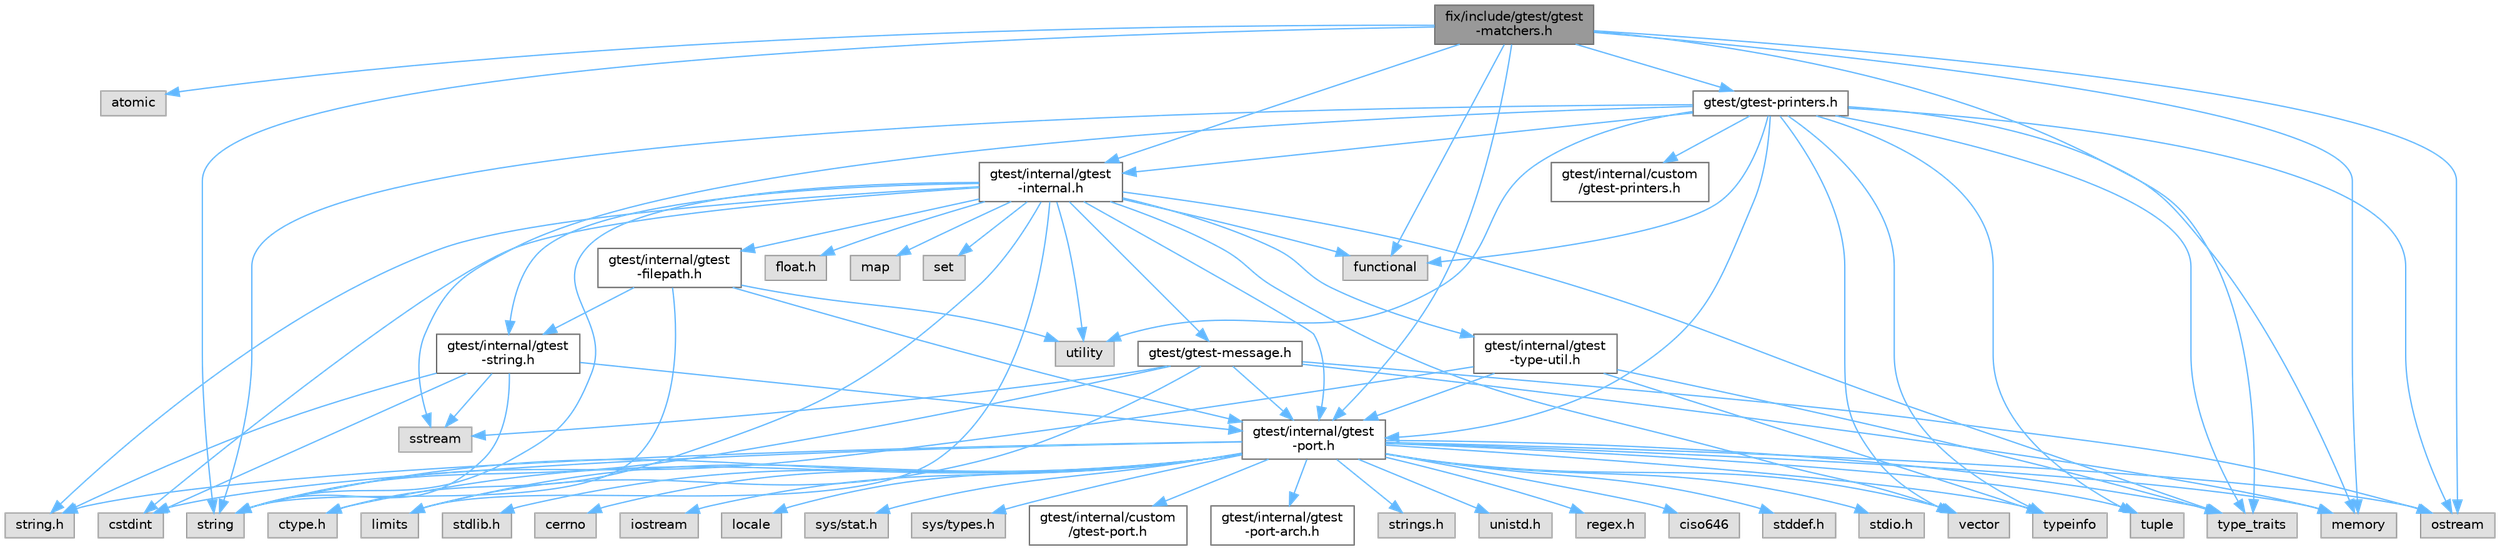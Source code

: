digraph "fix/include/gtest/gtest-matchers.h"
{
 // LATEX_PDF_SIZE
  bgcolor="transparent";
  edge [fontname=Helvetica,fontsize=10,labelfontname=Helvetica,labelfontsize=10];
  node [fontname=Helvetica,fontsize=10,shape=box,height=0.2,width=0.4];
  Node1 [id="Node000001",label="fix/include/gtest/gtest\l-matchers.h",height=0.2,width=0.4,color="gray40", fillcolor="grey60", style="filled", fontcolor="black",tooltip=" "];
  Node1 -> Node2 [id="edge1_Node000001_Node000002",color="steelblue1",style="solid",tooltip=" "];
  Node2 [id="Node000002",label="atomic",height=0.2,width=0.4,color="grey60", fillcolor="#E0E0E0", style="filled",tooltip=" "];
  Node1 -> Node3 [id="edge2_Node000001_Node000003",color="steelblue1",style="solid",tooltip=" "];
  Node3 [id="Node000003",label="functional",height=0.2,width=0.4,color="grey60", fillcolor="#E0E0E0", style="filled",tooltip=" "];
  Node1 -> Node4 [id="edge3_Node000001_Node000004",color="steelblue1",style="solid",tooltip=" "];
  Node4 [id="Node000004",label="memory",height=0.2,width=0.4,color="grey60", fillcolor="#E0E0E0", style="filled",tooltip=" "];
  Node1 -> Node5 [id="edge4_Node000001_Node000005",color="steelblue1",style="solid",tooltip=" "];
  Node5 [id="Node000005",label="ostream",height=0.2,width=0.4,color="grey60", fillcolor="#E0E0E0", style="filled",tooltip=" "];
  Node1 -> Node6 [id="edge5_Node000001_Node000006",color="steelblue1",style="solid",tooltip=" "];
  Node6 [id="Node000006",label="string",height=0.2,width=0.4,color="grey60", fillcolor="#E0E0E0", style="filled",tooltip=" "];
  Node1 -> Node7 [id="edge6_Node000001_Node000007",color="steelblue1",style="solid",tooltip=" "];
  Node7 [id="Node000007",label="type_traits",height=0.2,width=0.4,color="grey60", fillcolor="#E0E0E0", style="filled",tooltip=" "];
  Node1 -> Node8 [id="edge7_Node000001_Node000008",color="steelblue1",style="solid",tooltip=" "];
  Node8 [id="Node000008",label="gtest/gtest-printers.h",height=0.2,width=0.4,color="grey40", fillcolor="white", style="filled",URL="$gtest-printers_8h.html",tooltip=" "];
  Node8 -> Node3 [id="edge8_Node000008_Node000003",color="steelblue1",style="solid",tooltip=" "];
  Node8 -> Node4 [id="edge9_Node000008_Node000004",color="steelblue1",style="solid",tooltip=" "];
  Node8 -> Node5 [id="edge10_Node000008_Node000005",color="steelblue1",style="solid",tooltip=" "];
  Node8 -> Node9 [id="edge11_Node000008_Node000009",color="steelblue1",style="solid",tooltip=" "];
  Node9 [id="Node000009",label="sstream",height=0.2,width=0.4,color="grey60", fillcolor="#E0E0E0", style="filled",tooltip=" "];
  Node8 -> Node6 [id="edge12_Node000008_Node000006",color="steelblue1",style="solid",tooltip=" "];
  Node8 -> Node10 [id="edge13_Node000008_Node000010",color="steelblue1",style="solid",tooltip=" "];
  Node10 [id="Node000010",label="tuple",height=0.2,width=0.4,color="grey60", fillcolor="#E0E0E0", style="filled",tooltip=" "];
  Node8 -> Node7 [id="edge14_Node000008_Node000007",color="steelblue1",style="solid",tooltip=" "];
  Node8 -> Node11 [id="edge15_Node000008_Node000011",color="steelblue1",style="solid",tooltip=" "];
  Node11 [id="Node000011",label="typeinfo",height=0.2,width=0.4,color="grey60", fillcolor="#E0E0E0", style="filled",tooltip=" "];
  Node8 -> Node12 [id="edge16_Node000008_Node000012",color="steelblue1",style="solid",tooltip=" "];
  Node12 [id="Node000012",label="utility",height=0.2,width=0.4,color="grey60", fillcolor="#E0E0E0", style="filled",tooltip=" "];
  Node8 -> Node13 [id="edge17_Node000008_Node000013",color="steelblue1",style="solid",tooltip=" "];
  Node13 [id="Node000013",label="vector",height=0.2,width=0.4,color="grey60", fillcolor="#E0E0E0", style="filled",tooltip=" "];
  Node8 -> Node14 [id="edge18_Node000008_Node000014",color="steelblue1",style="solid",tooltip=" "];
  Node14 [id="Node000014",label="gtest/internal/gtest\l-internal.h",height=0.2,width=0.4,color="grey40", fillcolor="white", style="filled",URL="$gtest-internal_8h.html",tooltip=" "];
  Node14 -> Node15 [id="edge19_Node000014_Node000015",color="steelblue1",style="solid",tooltip=" "];
  Node15 [id="Node000015",label="gtest/internal/gtest\l-port.h",height=0.2,width=0.4,color="grey40", fillcolor="white", style="filled",URL="$gtest-port_8h.html",tooltip=" "];
  Node15 -> Node16 [id="edge20_Node000015_Node000016",color="steelblue1",style="solid",tooltip=" "];
  Node16 [id="Node000016",label="ciso646",height=0.2,width=0.4,color="grey60", fillcolor="#E0E0E0", style="filled",tooltip=" "];
  Node15 -> Node17 [id="edge21_Node000015_Node000017",color="steelblue1",style="solid",tooltip=" "];
  Node17 [id="Node000017",label="ctype.h",height=0.2,width=0.4,color="grey60", fillcolor="#E0E0E0", style="filled",tooltip=" "];
  Node15 -> Node18 [id="edge22_Node000015_Node000018",color="steelblue1",style="solid",tooltip=" "];
  Node18 [id="Node000018",label="stddef.h",height=0.2,width=0.4,color="grey60", fillcolor="#E0E0E0", style="filled",tooltip=" "];
  Node15 -> Node19 [id="edge23_Node000015_Node000019",color="steelblue1",style="solid",tooltip=" "];
  Node19 [id="Node000019",label="stdio.h",height=0.2,width=0.4,color="grey60", fillcolor="#E0E0E0", style="filled",tooltip=" "];
  Node15 -> Node20 [id="edge24_Node000015_Node000020",color="steelblue1",style="solid",tooltip=" "];
  Node20 [id="Node000020",label="stdlib.h",height=0.2,width=0.4,color="grey60", fillcolor="#E0E0E0", style="filled",tooltip=" "];
  Node15 -> Node21 [id="edge25_Node000015_Node000021",color="steelblue1",style="solid",tooltip=" "];
  Node21 [id="Node000021",label="string.h",height=0.2,width=0.4,color="grey60", fillcolor="#E0E0E0", style="filled",tooltip=" "];
  Node15 -> Node22 [id="edge26_Node000015_Node000022",color="steelblue1",style="solid",tooltip=" "];
  Node22 [id="Node000022",label="cerrno",height=0.2,width=0.4,color="grey60", fillcolor="#E0E0E0", style="filled",tooltip=" "];
  Node15 -> Node23 [id="edge27_Node000015_Node000023",color="steelblue1",style="solid",tooltip=" "];
  Node23 [id="Node000023",label="cstdint",height=0.2,width=0.4,color="grey60", fillcolor="#E0E0E0", style="filled",tooltip=" "];
  Node15 -> Node24 [id="edge28_Node000015_Node000024",color="steelblue1",style="solid",tooltip=" "];
  Node24 [id="Node000024",label="iostream",height=0.2,width=0.4,color="grey60", fillcolor="#E0E0E0", style="filled",tooltip=" "];
  Node15 -> Node25 [id="edge29_Node000015_Node000025",color="steelblue1",style="solid",tooltip=" "];
  Node25 [id="Node000025",label="limits",height=0.2,width=0.4,color="grey60", fillcolor="#E0E0E0", style="filled",tooltip=" "];
  Node15 -> Node26 [id="edge30_Node000015_Node000026",color="steelblue1",style="solid",tooltip=" "];
  Node26 [id="Node000026",label="locale",height=0.2,width=0.4,color="grey60", fillcolor="#E0E0E0", style="filled",tooltip=" "];
  Node15 -> Node4 [id="edge31_Node000015_Node000004",color="steelblue1",style="solid",tooltip=" "];
  Node15 -> Node5 [id="edge32_Node000015_Node000005",color="steelblue1",style="solid",tooltip=" "];
  Node15 -> Node6 [id="edge33_Node000015_Node000006",color="steelblue1",style="solid",tooltip=" "];
  Node15 -> Node10 [id="edge34_Node000015_Node000010",color="steelblue1",style="solid",tooltip=" "];
  Node15 -> Node7 [id="edge35_Node000015_Node000007",color="steelblue1",style="solid",tooltip=" "];
  Node15 -> Node13 [id="edge36_Node000015_Node000013",color="steelblue1",style="solid",tooltip=" "];
  Node15 -> Node27 [id="edge37_Node000015_Node000027",color="steelblue1",style="solid",tooltip=" "];
  Node27 [id="Node000027",label="sys/stat.h",height=0.2,width=0.4,color="grey60", fillcolor="#E0E0E0", style="filled",tooltip=" "];
  Node15 -> Node28 [id="edge38_Node000015_Node000028",color="steelblue1",style="solid",tooltip=" "];
  Node28 [id="Node000028",label="sys/types.h",height=0.2,width=0.4,color="grey60", fillcolor="#E0E0E0", style="filled",tooltip=" "];
  Node15 -> Node29 [id="edge39_Node000015_Node000029",color="steelblue1",style="solid",tooltip=" "];
  Node29 [id="Node000029",label="gtest/internal/custom\l/gtest-port.h",height=0.2,width=0.4,color="grey40", fillcolor="white", style="filled",URL="$custom_2gtest-port_8h.html",tooltip=" "];
  Node15 -> Node30 [id="edge40_Node000015_Node000030",color="steelblue1",style="solid",tooltip=" "];
  Node30 [id="Node000030",label="gtest/internal/gtest\l-port-arch.h",height=0.2,width=0.4,color="grey40", fillcolor="white", style="filled",URL="$gtest-port-arch_8h.html",tooltip=" "];
  Node15 -> Node31 [id="edge41_Node000015_Node000031",color="steelblue1",style="solid",tooltip=" "];
  Node31 [id="Node000031",label="strings.h",height=0.2,width=0.4,color="grey60", fillcolor="#E0E0E0", style="filled",tooltip=" "];
  Node15 -> Node32 [id="edge42_Node000015_Node000032",color="steelblue1",style="solid",tooltip=" "];
  Node32 [id="Node000032",label="unistd.h",height=0.2,width=0.4,color="grey60", fillcolor="#E0E0E0", style="filled",tooltip=" "];
  Node15 -> Node33 [id="edge43_Node000015_Node000033",color="steelblue1",style="solid",tooltip=" "];
  Node33 [id="Node000033",label="regex.h",height=0.2,width=0.4,color="grey60", fillcolor="#E0E0E0", style="filled",tooltip=" "];
  Node15 -> Node11 [id="edge44_Node000015_Node000011",color="steelblue1",style="solid",tooltip=" "];
  Node14 -> Node17 [id="edge45_Node000014_Node000017",color="steelblue1",style="solid",tooltip=" "];
  Node14 -> Node34 [id="edge46_Node000014_Node000034",color="steelblue1",style="solid",tooltip=" "];
  Node34 [id="Node000034",label="float.h",height=0.2,width=0.4,color="grey60", fillcolor="#E0E0E0", style="filled",tooltip=" "];
  Node14 -> Node21 [id="edge47_Node000014_Node000021",color="steelblue1",style="solid",tooltip=" "];
  Node14 -> Node23 [id="edge48_Node000014_Node000023",color="steelblue1",style="solid",tooltip=" "];
  Node14 -> Node3 [id="edge49_Node000014_Node000003",color="steelblue1",style="solid",tooltip=" "];
  Node14 -> Node25 [id="edge50_Node000014_Node000025",color="steelblue1",style="solid",tooltip=" "];
  Node14 -> Node35 [id="edge51_Node000014_Node000035",color="steelblue1",style="solid",tooltip=" "];
  Node35 [id="Node000035",label="map",height=0.2,width=0.4,color="grey60", fillcolor="#E0E0E0", style="filled",tooltip=" "];
  Node14 -> Node36 [id="edge52_Node000014_Node000036",color="steelblue1",style="solid",tooltip=" "];
  Node36 [id="Node000036",label="set",height=0.2,width=0.4,color="grey60", fillcolor="#E0E0E0", style="filled",tooltip=" "];
  Node14 -> Node6 [id="edge53_Node000014_Node000006",color="steelblue1",style="solid",tooltip=" "];
  Node14 -> Node7 [id="edge54_Node000014_Node000007",color="steelblue1",style="solid",tooltip=" "];
  Node14 -> Node12 [id="edge55_Node000014_Node000012",color="steelblue1",style="solid",tooltip=" "];
  Node14 -> Node13 [id="edge56_Node000014_Node000013",color="steelblue1",style="solid",tooltip=" "];
  Node14 -> Node37 [id="edge57_Node000014_Node000037",color="steelblue1",style="solid",tooltip=" "];
  Node37 [id="Node000037",label="gtest/gtest-message.h",height=0.2,width=0.4,color="grey40", fillcolor="white", style="filled",URL="$gtest-message_8h.html",tooltip=" "];
  Node37 -> Node25 [id="edge58_Node000037_Node000025",color="steelblue1",style="solid",tooltip=" "];
  Node37 -> Node4 [id="edge59_Node000037_Node000004",color="steelblue1",style="solid",tooltip=" "];
  Node37 -> Node5 [id="edge60_Node000037_Node000005",color="steelblue1",style="solid",tooltip=" "];
  Node37 -> Node9 [id="edge61_Node000037_Node000009",color="steelblue1",style="solid",tooltip=" "];
  Node37 -> Node6 [id="edge62_Node000037_Node000006",color="steelblue1",style="solid",tooltip=" "];
  Node37 -> Node15 [id="edge63_Node000037_Node000015",color="steelblue1",style="solid",tooltip=" "];
  Node14 -> Node38 [id="edge64_Node000014_Node000038",color="steelblue1",style="solid",tooltip=" "];
  Node38 [id="Node000038",label="gtest/internal/gtest\l-filepath.h",height=0.2,width=0.4,color="grey40", fillcolor="white", style="filled",URL="$gtest-filepath_8h.html",tooltip=" "];
  Node38 -> Node6 [id="edge65_Node000038_Node000006",color="steelblue1",style="solid",tooltip=" "];
  Node38 -> Node12 [id="edge66_Node000038_Node000012",color="steelblue1",style="solid",tooltip=" "];
  Node38 -> Node15 [id="edge67_Node000038_Node000015",color="steelblue1",style="solid",tooltip=" "];
  Node38 -> Node39 [id="edge68_Node000038_Node000039",color="steelblue1",style="solid",tooltip=" "];
  Node39 [id="Node000039",label="gtest/internal/gtest\l-string.h",height=0.2,width=0.4,color="grey40", fillcolor="white", style="filled",URL="$gtest-string_8h.html",tooltip=" "];
  Node39 -> Node21 [id="edge69_Node000039_Node000021",color="steelblue1",style="solid",tooltip=" "];
  Node39 -> Node23 [id="edge70_Node000039_Node000023",color="steelblue1",style="solid",tooltip=" "];
  Node39 -> Node9 [id="edge71_Node000039_Node000009",color="steelblue1",style="solid",tooltip=" "];
  Node39 -> Node6 [id="edge72_Node000039_Node000006",color="steelblue1",style="solid",tooltip=" "];
  Node39 -> Node15 [id="edge73_Node000039_Node000015",color="steelblue1",style="solid",tooltip=" "];
  Node14 -> Node39 [id="edge74_Node000014_Node000039",color="steelblue1",style="solid",tooltip=" "];
  Node14 -> Node40 [id="edge75_Node000014_Node000040",color="steelblue1",style="solid",tooltip=" "];
  Node40 [id="Node000040",label="gtest/internal/gtest\l-type-util.h",height=0.2,width=0.4,color="grey40", fillcolor="white", style="filled",URL="$gtest-type-util_8h.html",tooltip=" "];
  Node40 -> Node6 [id="edge76_Node000040_Node000006",color="steelblue1",style="solid",tooltip=" "];
  Node40 -> Node7 [id="edge77_Node000040_Node000007",color="steelblue1",style="solid",tooltip=" "];
  Node40 -> Node11 [id="edge78_Node000040_Node000011",color="steelblue1",style="solid",tooltip=" "];
  Node40 -> Node15 [id="edge79_Node000040_Node000015",color="steelblue1",style="solid",tooltip=" "];
  Node8 -> Node15 [id="edge80_Node000008_Node000015",color="steelblue1",style="solid",tooltip=" "];
  Node8 -> Node41 [id="edge81_Node000008_Node000041",color="steelblue1",style="solid",tooltip=" "];
  Node41 [id="Node000041",label="gtest/internal/custom\l/gtest-printers.h",height=0.2,width=0.4,color="grey40", fillcolor="white", style="filled",URL="$internal_2custom_2gtest-printers_8h.html",tooltip=" "];
  Node1 -> Node14 [id="edge82_Node000001_Node000014",color="steelblue1",style="solid",tooltip=" "];
  Node1 -> Node15 [id="edge83_Node000001_Node000015",color="steelblue1",style="solid",tooltip=" "];
}
